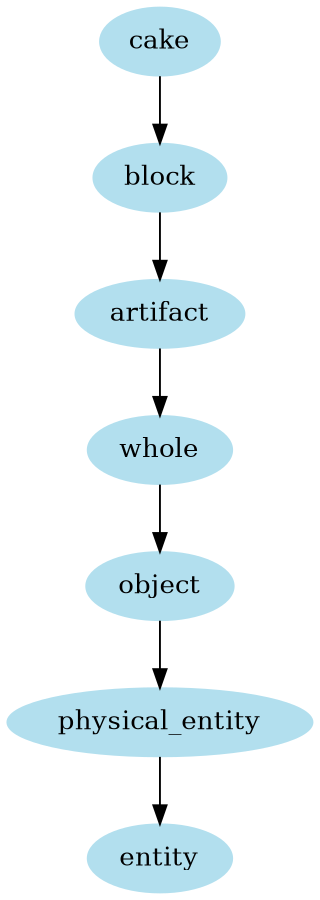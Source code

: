 digraph unix {
	node [color=lightblue2 style=filled]
	size="6,6"
	cake -> block
	block -> artifact
	artifact -> whole
	whole -> object
	object -> physical_entity
	physical_entity -> entity
}
